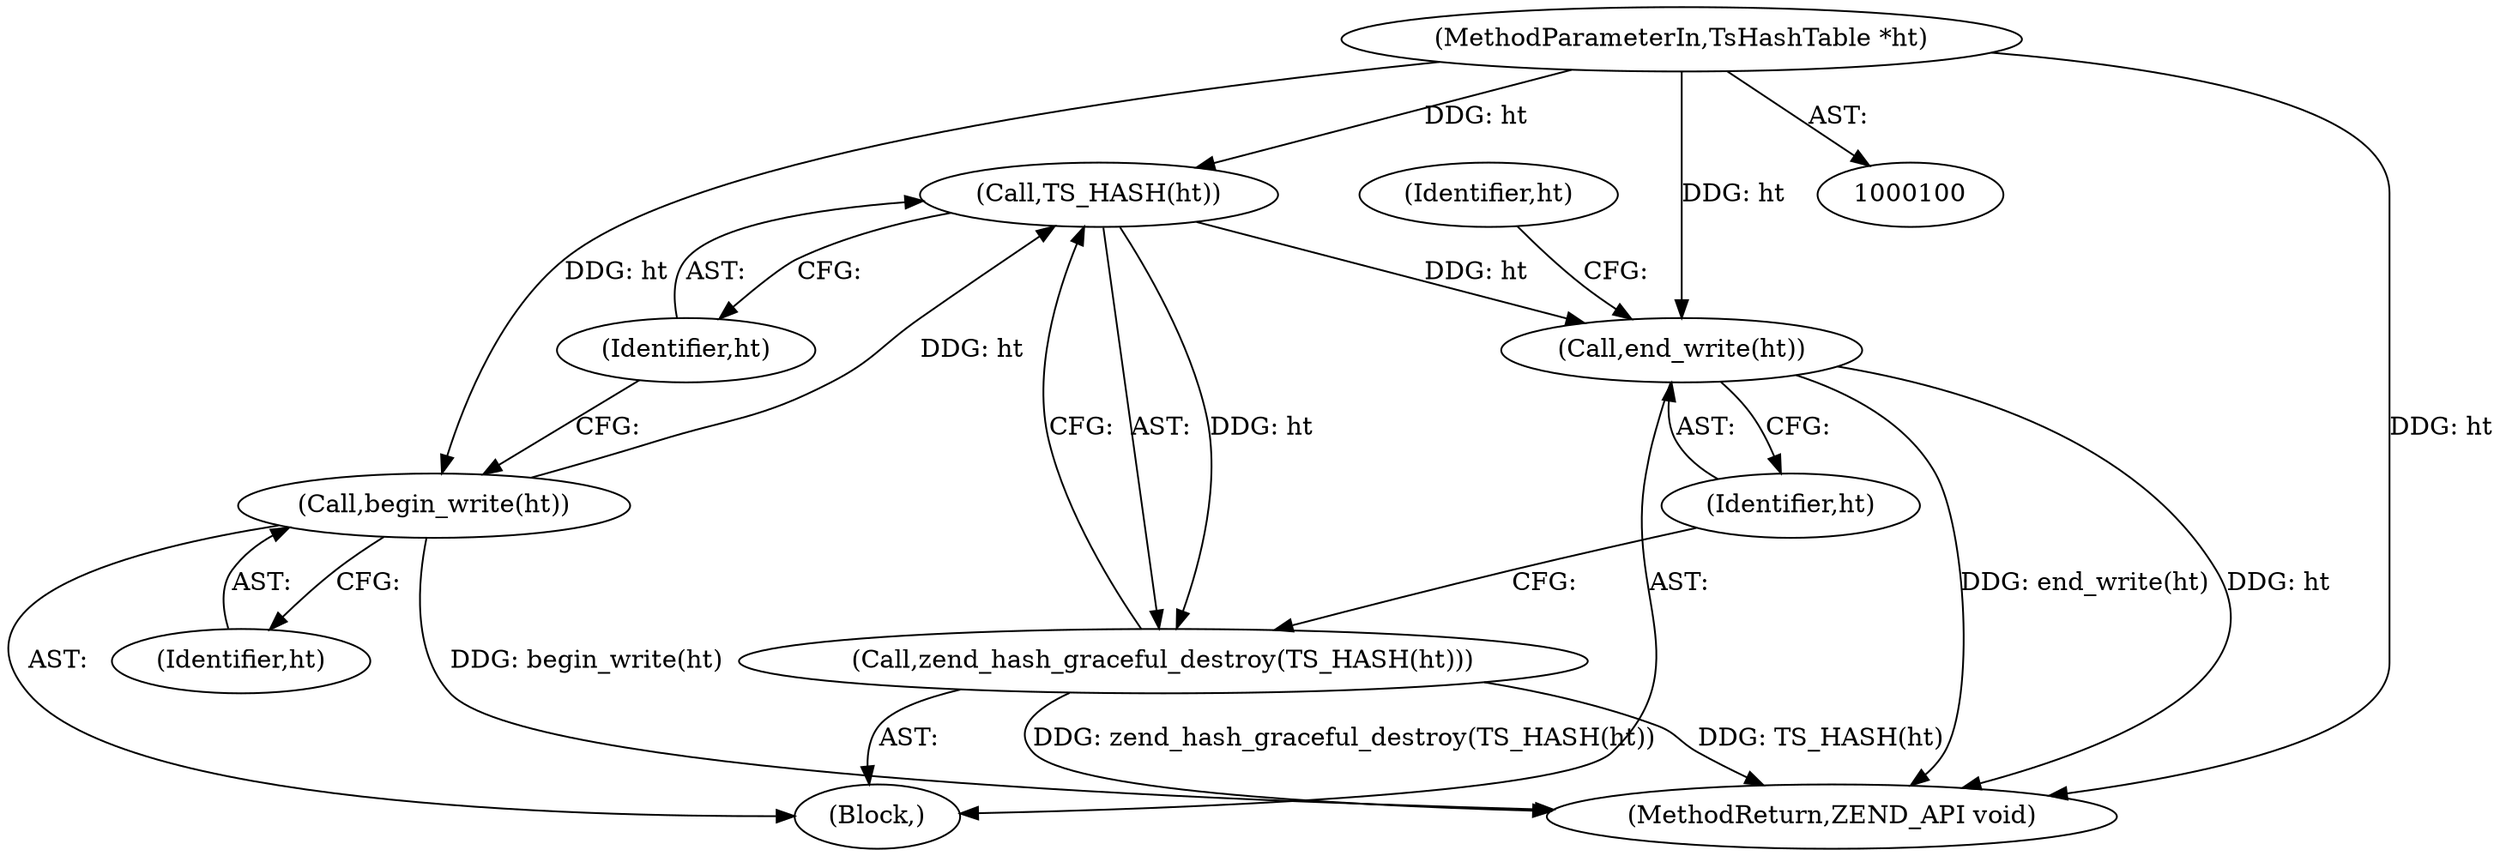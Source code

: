 digraph "0_php_2bcf69d073190e4f032d883f3416dea1b027a39e@pointer" {
"1000106" [label="(Call,TS_HASH(ht))"];
"1000103" [label="(Call,begin_write(ht))"];
"1000101" [label="(MethodParameterIn,TsHashTable *ht)"];
"1000105" [label="(Call,zend_hash_graceful_destroy(TS_HASH(ht)))"];
"1000108" [label="(Call,end_write(ht))"];
"1000102" [label="(Block,)"];
"1000109" [label="(Identifier,ht)"];
"1000107" [label="(Identifier,ht)"];
"1000103" [label="(Call,begin_write(ht))"];
"1000106" [label="(Call,TS_HASH(ht))"];
"1000112" [label="(Identifier,ht)"];
"1000105" [label="(Call,zend_hash_graceful_destroy(TS_HASH(ht)))"];
"1000101" [label="(MethodParameterIn,TsHashTable *ht)"];
"1000104" [label="(Identifier,ht)"];
"1000108" [label="(Call,end_write(ht))"];
"1000118" [label="(MethodReturn,ZEND_API void)"];
"1000106" -> "1000105"  [label="AST: "];
"1000106" -> "1000107"  [label="CFG: "];
"1000107" -> "1000106"  [label="AST: "];
"1000105" -> "1000106"  [label="CFG: "];
"1000106" -> "1000105"  [label="DDG: ht"];
"1000103" -> "1000106"  [label="DDG: ht"];
"1000101" -> "1000106"  [label="DDG: ht"];
"1000106" -> "1000108"  [label="DDG: ht"];
"1000103" -> "1000102"  [label="AST: "];
"1000103" -> "1000104"  [label="CFG: "];
"1000104" -> "1000103"  [label="AST: "];
"1000107" -> "1000103"  [label="CFG: "];
"1000103" -> "1000118"  [label="DDG: begin_write(ht)"];
"1000101" -> "1000103"  [label="DDG: ht"];
"1000101" -> "1000100"  [label="AST: "];
"1000101" -> "1000118"  [label="DDG: ht"];
"1000101" -> "1000108"  [label="DDG: ht"];
"1000105" -> "1000102"  [label="AST: "];
"1000109" -> "1000105"  [label="CFG: "];
"1000105" -> "1000118"  [label="DDG: zend_hash_graceful_destroy(TS_HASH(ht))"];
"1000105" -> "1000118"  [label="DDG: TS_HASH(ht)"];
"1000108" -> "1000102"  [label="AST: "];
"1000108" -> "1000109"  [label="CFG: "];
"1000109" -> "1000108"  [label="AST: "];
"1000112" -> "1000108"  [label="CFG: "];
"1000108" -> "1000118"  [label="DDG: end_write(ht)"];
"1000108" -> "1000118"  [label="DDG: ht"];
}
